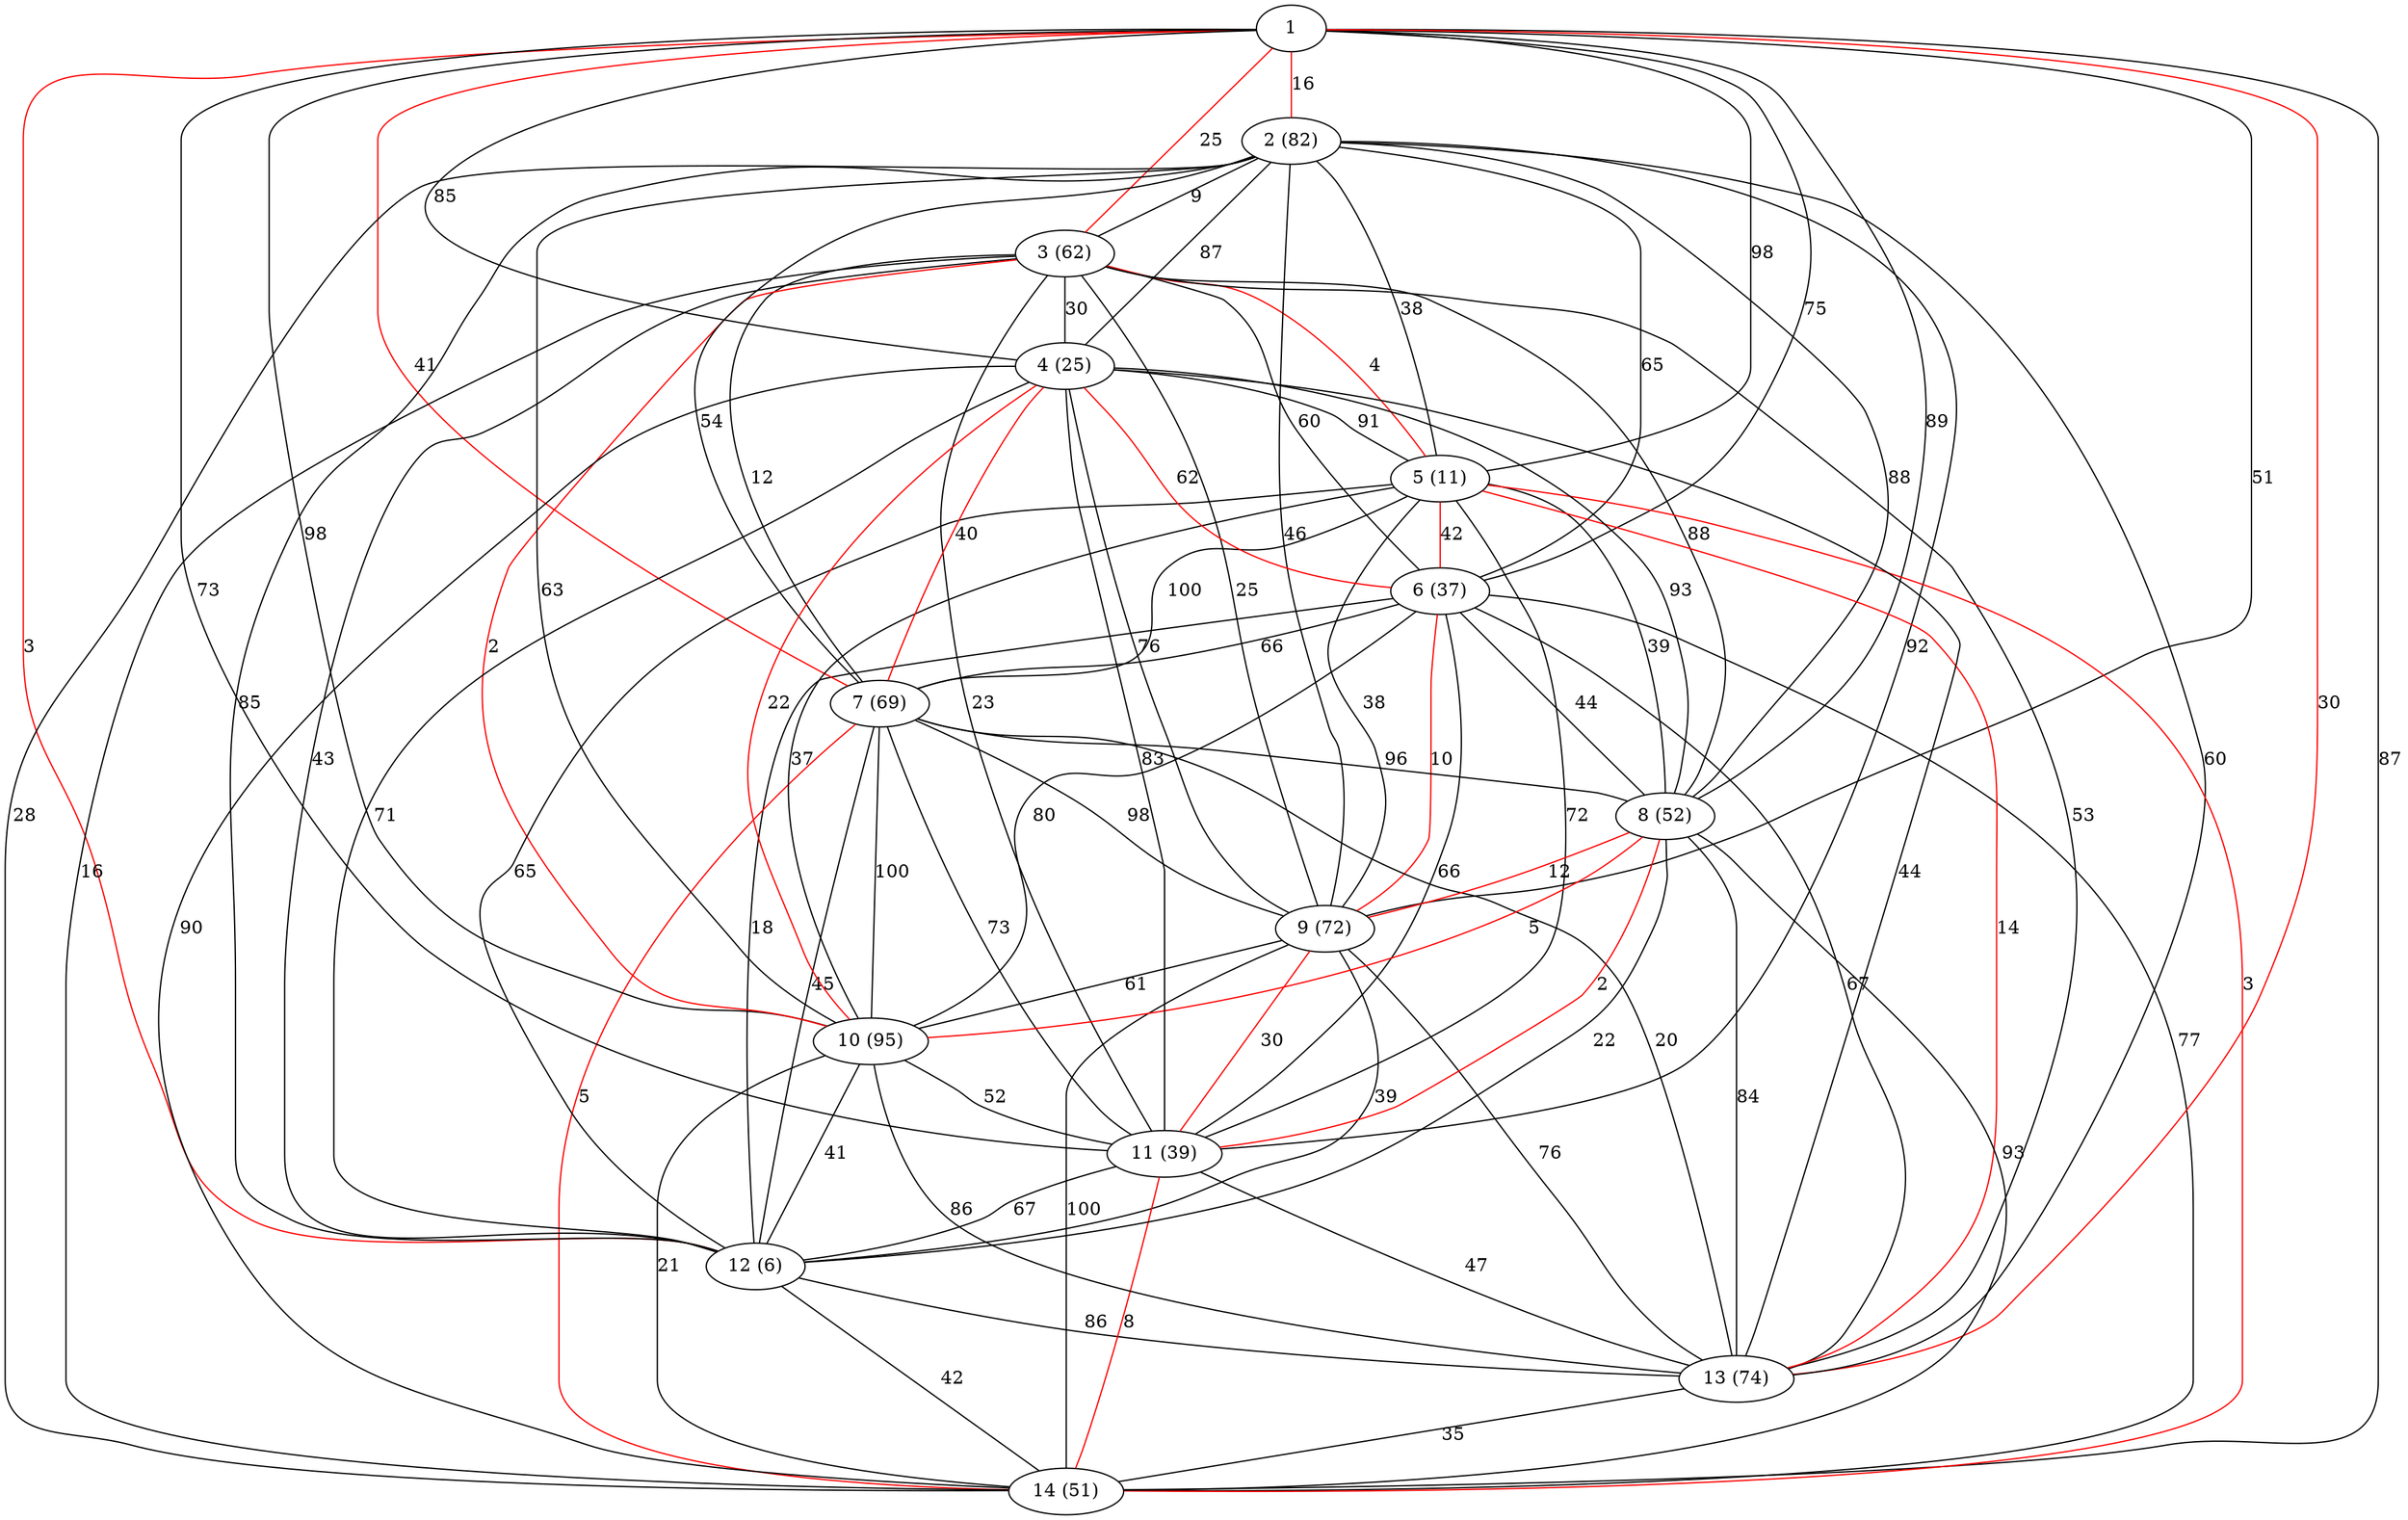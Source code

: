 graph g {
6 -- 9 [label=10 color=red]
7 -- 12 [label=45 color=black]
1 -- 6 [label=75 color=black]
3 -- 7 [label=12 color=black]
2 -- 5 [label=38 color=black]
1 -- 11 [label=73 color=black]
5 -- 8 [label=39 color=black]
6 -- 7 [label=66 color=black]
6 -- 10 [label=80 color=black]
4 -- 10 [label=22 color=red]
2 -- 6 [label=65 color=black]
9 -- 14 [label=100 color=black]
5 -- 11 [label=72 color=black]
4 -- 5 [label=91 color=black]
10 -- 13 [label=86 color=black]
3 -- 12 [label=43 color=black]
1 -- 12 [label=3 color=red]
8 -- 12 [label=22 color=black]
2 -- 11 [label=92 color=black]
5 -- 14 [label=3 color=red]
10 -- 14 [label=21 color=black]
6 -- 13 [label=67 color=black]
7 -- 8 [label=96 color=black]
3 -- 11 [label=23 color=black]
8 -- 9 [label=12 color=red]
4 -- 12 [label=71 color=black]
2 -- 12 [label=85 color=black]
6 -- 14 [label=77 color=black]
12 -- 13 [label=86 color=black]
1 -- 5 [label=98 color=black]
3 -- 6 [label=60 color=black]
1 -- 10 [label=98 color=black]
6 -- 11 [label=66 color=black]
4 -- 11 [label=83 color=black]
3 -- 5 [label=4 color=red]
2 -- 7 [label=54 color=black]
9 -- 13 [label=76 color=black]
5 -- 10 [label=37 color=black]
4 -- 6 [label=62 color=red]
5 -- 7 [label=100 color=black]
1 -- 3 [label=25 color=red]
8 -- 13 [label=84 color=black]
4 -- 8 [label=93 color=black]
2 -- 8 [label=88 color=black]
5 -- 13 [label=14 color=red]
11 -- 14 [label=8 color=red]
7 -- 11 [label=73 color=black]
3 -- 10 [label=2 color=red]
1 -- 14 [label=87 color=black]
8 -- 10 [label=5 color=red]
4 -- 13 [label=44 color=black]
2 -- 13 [label=60 color=black]
9 -- 11 [label=30 color=red]
11 -- 13 [label=47 color=black]
7 -- 14 [label=5 color=red]
12 -- 14 [label=42 color=black]
1 -- 4 [label=85 color=black]
3 -- 9 [label=25 color=black]
2 -- 3 [label=9 color=black]
1 -- 9 [label=51 color=black]
2 -- 14 [label=28 color=black]
6 -- 8 [label=44 color=black]
7 -- 13 [label=20 color=black]
1 -- 7 [label=41 color=red]
3 -- 4 [label=30 color=black]
2 -- 4 [label=87 color=black]
9 -- 12 [label=39 color=black]
5 -- 9 [label=38 color=black]
4 -- 7 [label=40 color=red]
10 -- 11 [label=52 color=black]
5 -- 6 [label=42 color=red]
3 -- 14 [label=16 color=black]
1 -- 2 [label=16 color=red]
8 -- 14 [label=93 color=black]
4 -- 9 [label=76 color=black]
2 -- 9 [label=46 color=black]
5 -- 12 [label=65 color=black]
10 -- 12 [label=41 color=black]
7 -- 10 [label=100 color=black]
3 -- 13 [label=53 color=black]
1 -- 13 [label=30 color=red]
8 -- 11 [label=2 color=red]
4 -- 14 [label=90 color=black]
2 -- 10 [label=63 color=black]
9 -- 10 [label=61 color=black]
6 -- 12 [label=18 color=black]
11 -- 12 [label=67 color=black]
7 -- 9 [label=98 color=black]
13 -- 14 [label=35 color=black]
3 -- 8 [label=88 color=black]
1 -- 8 [label=89 color=black]
2 [label="2 (82)"]
3 [label="3 (62)"]
4 [label="4 (25)"]
5 [label="5 (11)"]
6 [label="6 (37)"]
7 [label="7 (69)"]
8 [label="8 (52)"]
9 [label="9 (72)"]
10 [label="10 (95)"]
11 [label="11 (39)"]
12 [label="12 (6)"]
13 [label="13 (74)"]
14 [label="14 (51)"]
}